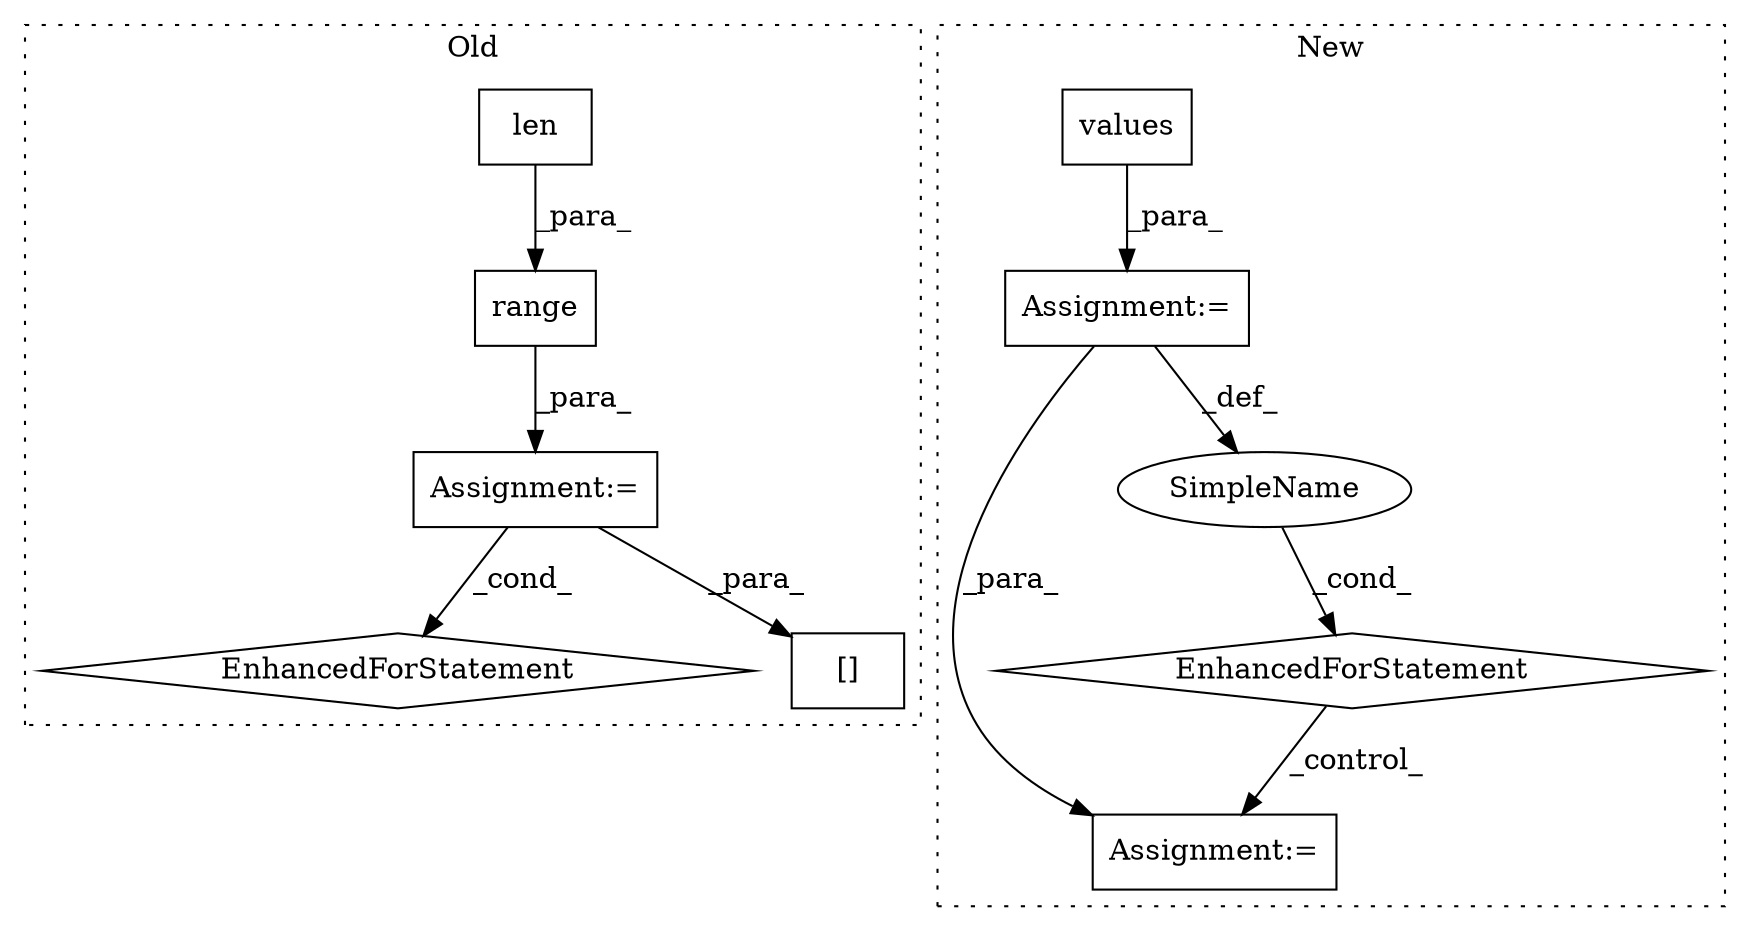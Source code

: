 digraph G {
subgraph cluster0 {
1 [label="range" a="32" s="2799,2821" l="6,1" shape="box"];
3 [label="Assignment:=" a="7" s="2734,2822" l="53,2" shape="box"];
4 [label="EnhancedForStatement" a="70" s="2734,2822" l="53,2" shape="diamond"];
9 [label="[]" a="2" s="3121,3138" l="12,1" shape="box"];
10 [label="len" a="32" s="2805,2820" l="4,1" shape="box"];
label = "Old";
style="dotted";
}
subgraph cluster1 {
2 [label="values" a="32" s="2967" l="8" shape="box"];
5 [label="Assignment:=" a="7" s="2843,2976" l="69,2" shape="box"];
6 [label="EnhancedForStatement" a="70" s="2843,2976" l="69,2" shape="diamond"];
7 [label="Assignment:=" a="7" s="3014,3091" l="57,2" shape="box"];
8 [label="SimpleName" a="42" s="2916" l="7" shape="ellipse"];
label = "New";
style="dotted";
}
1 -> 3 [label="_para_"];
2 -> 5 [label="_para_"];
3 -> 9 [label="_para_"];
3 -> 4 [label="_cond_"];
5 -> 8 [label="_def_"];
5 -> 7 [label="_para_"];
6 -> 7 [label="_control_"];
8 -> 6 [label="_cond_"];
10 -> 1 [label="_para_"];
}